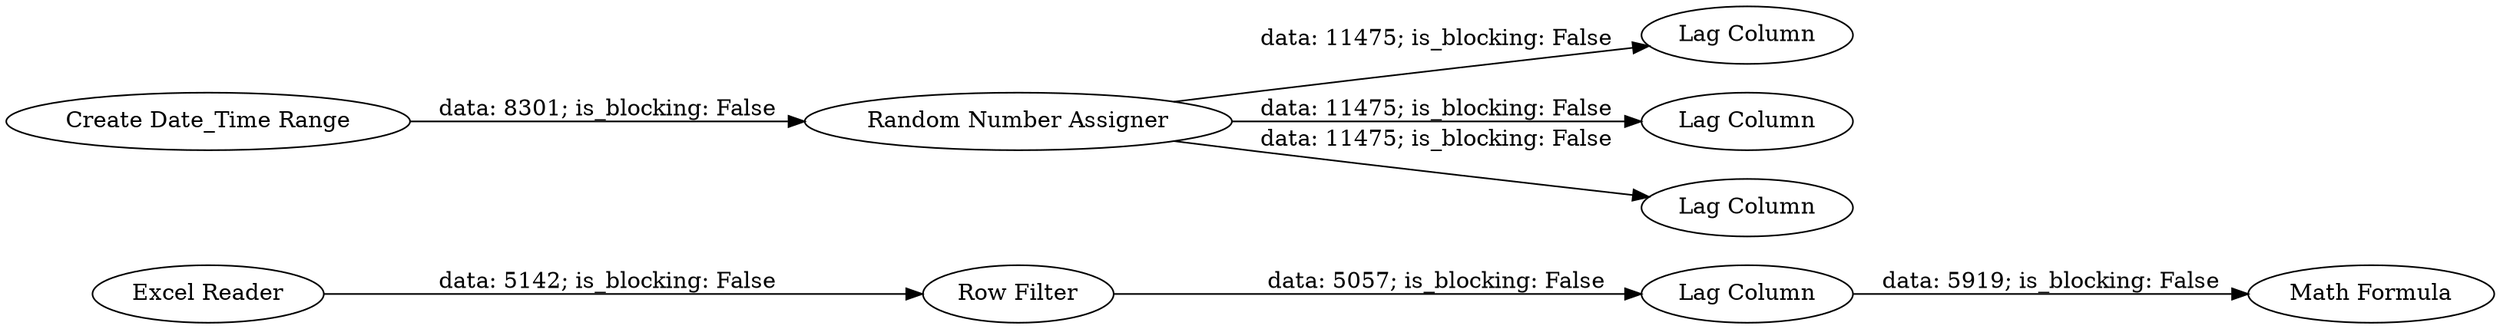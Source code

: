 digraph {
	"-327595355353901771_81" [label="Row Filter"]
	"-327595355353901771_83" [label="Math Formula"]
	"-327595355353901771_85" [label="Random Number Assigner"]
	"-327595355353901771_88" [label="Lag Column"]
	"-327595355353901771_87" [label="Lag Column"]
	"-327595355353901771_80" [label="Excel Reader"]
	"-327595355353901771_86" [label="Lag Column"]
	"-327595355353901771_84" [label="Create Date_Time Range"]
	"-327595355353901771_82" [label="Lag Column"]
	"-327595355353901771_85" -> "-327595355353901771_88" [label="data: 11475; is_blocking: False"]
	"-327595355353901771_85" -> "-327595355353901771_86" [label="data: 11475; is_blocking: False"]
	"-327595355353901771_85" -> "-327595355353901771_87" [label="data: 11475; is_blocking: False"]
	"-327595355353901771_81" -> "-327595355353901771_82" [label="data: 5057; is_blocking: False"]
	"-327595355353901771_80" -> "-327595355353901771_81" [label="data: 5142; is_blocking: False"]
	"-327595355353901771_84" -> "-327595355353901771_85" [label="data: 8301; is_blocking: False"]
	"-327595355353901771_82" -> "-327595355353901771_83" [label="data: 5919; is_blocking: False"]
	rankdir=LR
}

